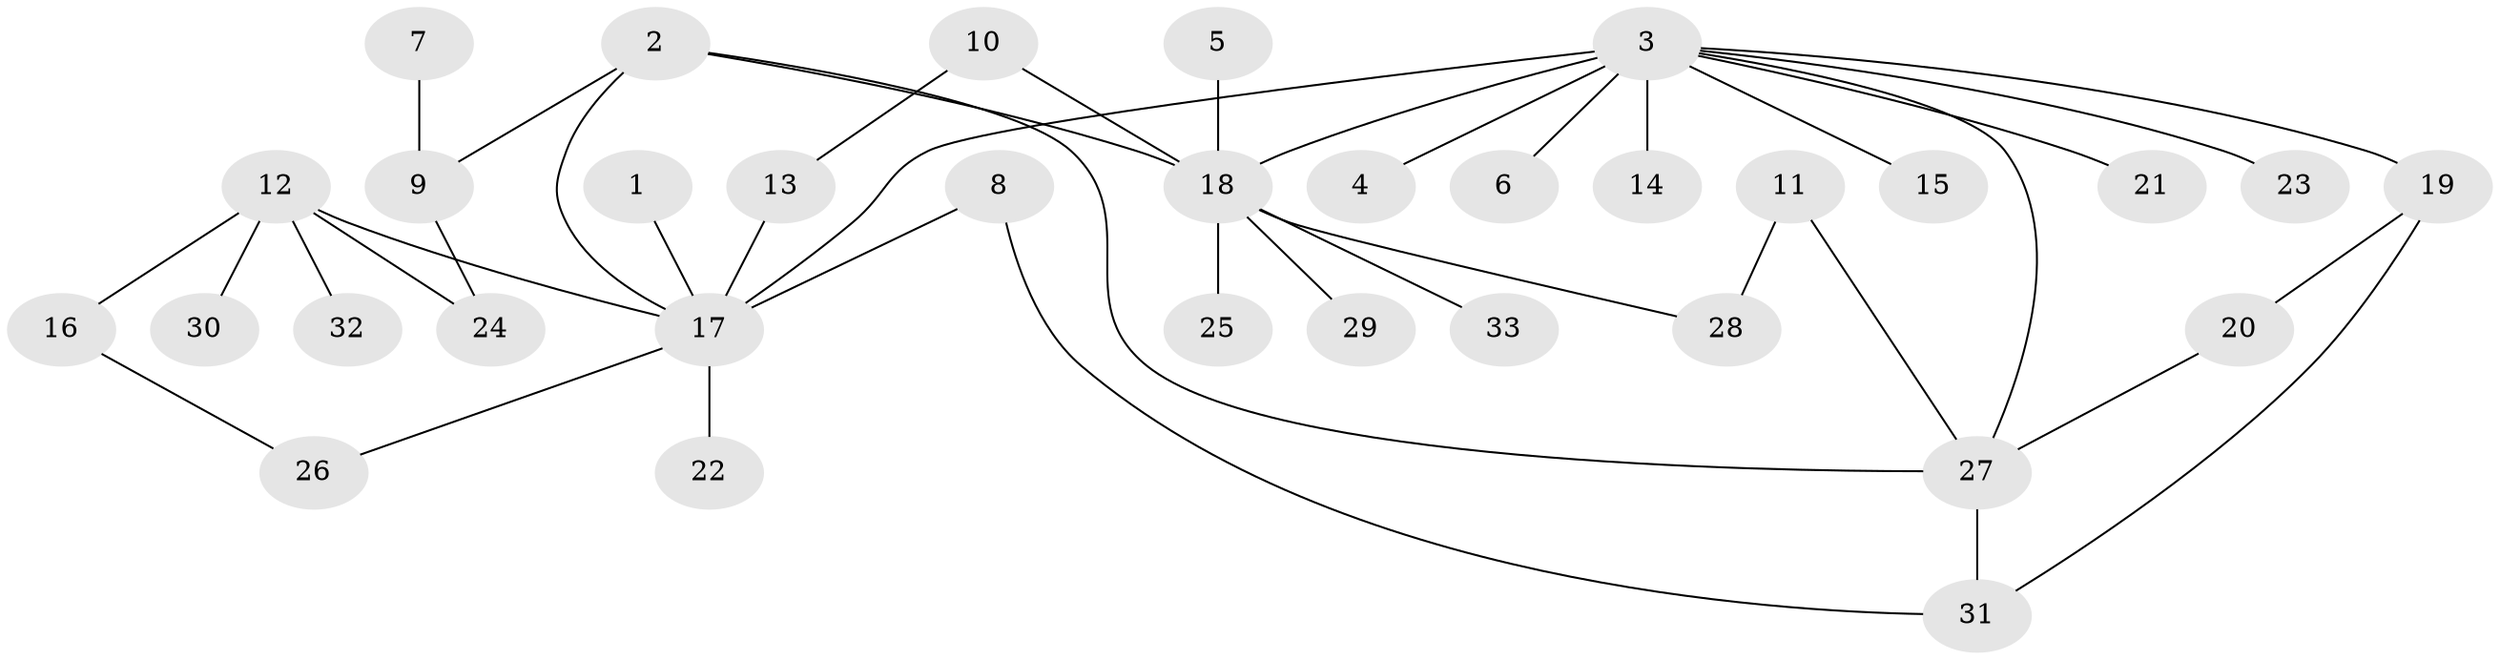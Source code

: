 // original degree distribution, {6: 0.06153846153846154, 5: 0.046153846153846156, 3: 0.18461538461538463, 1: 0.4153846153846154, 2: 0.23076923076923078, 4: 0.06153846153846154}
// Generated by graph-tools (version 1.1) at 2025/25/03/09/25 03:25:35]
// undirected, 33 vertices, 41 edges
graph export_dot {
graph [start="1"]
  node [color=gray90,style=filled];
  1;
  2;
  3;
  4;
  5;
  6;
  7;
  8;
  9;
  10;
  11;
  12;
  13;
  14;
  15;
  16;
  17;
  18;
  19;
  20;
  21;
  22;
  23;
  24;
  25;
  26;
  27;
  28;
  29;
  30;
  31;
  32;
  33;
  1 -- 17 [weight=1.0];
  2 -- 9 [weight=1.0];
  2 -- 17 [weight=1.0];
  2 -- 18 [weight=1.0];
  2 -- 27 [weight=1.0];
  3 -- 4 [weight=1.0];
  3 -- 6 [weight=1.0];
  3 -- 14 [weight=1.0];
  3 -- 15 [weight=1.0];
  3 -- 17 [weight=2.0];
  3 -- 18 [weight=1.0];
  3 -- 19 [weight=1.0];
  3 -- 21 [weight=1.0];
  3 -- 23 [weight=1.0];
  3 -- 27 [weight=1.0];
  5 -- 18 [weight=1.0];
  7 -- 9 [weight=1.0];
  8 -- 17 [weight=1.0];
  8 -- 31 [weight=1.0];
  9 -- 24 [weight=1.0];
  10 -- 13 [weight=1.0];
  10 -- 18 [weight=1.0];
  11 -- 27 [weight=1.0];
  11 -- 28 [weight=1.0];
  12 -- 16 [weight=1.0];
  12 -- 17 [weight=1.0];
  12 -- 24 [weight=1.0];
  12 -- 30 [weight=1.0];
  12 -- 32 [weight=1.0];
  13 -- 17 [weight=1.0];
  16 -- 26 [weight=1.0];
  17 -- 22 [weight=1.0];
  17 -- 26 [weight=1.0];
  18 -- 25 [weight=1.0];
  18 -- 28 [weight=1.0];
  18 -- 29 [weight=1.0];
  18 -- 33 [weight=1.0];
  19 -- 20 [weight=1.0];
  19 -- 31 [weight=1.0];
  20 -- 27 [weight=1.0];
  27 -- 31 [weight=1.0];
}
